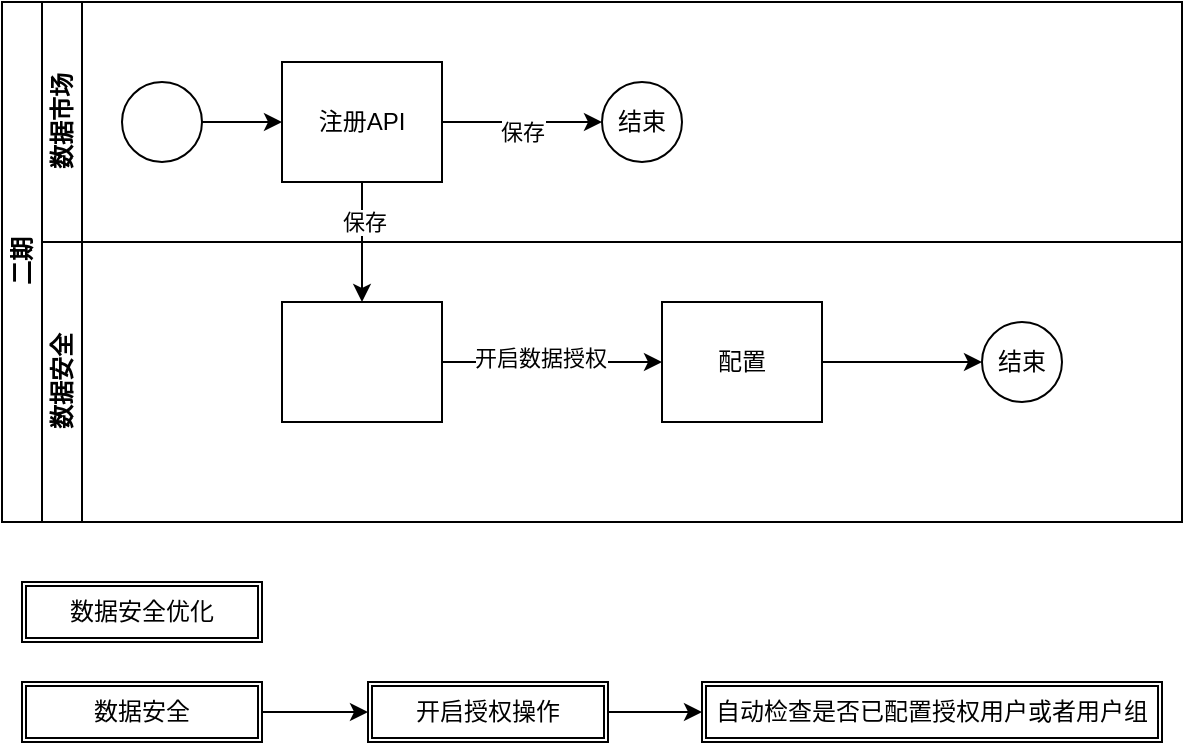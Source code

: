 <mxfile version="24.5.2" type="github">
  <diagram id="prtHgNgQTEPvFCAcTncT" name="Page-1">
    <mxGraphModel dx="968" dy="517" grid="1" gridSize="10" guides="1" tooltips="1" connect="1" arrows="1" fold="1" page="1" pageScale="1" pageWidth="827" pageHeight="1169" math="0" shadow="0">
      <root>
        <mxCell id="0" />
        <mxCell id="1" parent="0" />
        <mxCell id="dNxyNK7c78bLwvsdeMH5-19" value="二期" style="swimlane;html=1;childLayout=stackLayout;resizeParent=1;resizeParentMax=0;horizontal=0;startSize=20;horizontalStack=0;" parent="1" vertex="1">
          <mxGeometry x="120" y="120" width="590" height="260" as="geometry" />
        </mxCell>
        <mxCell id="dNxyNK7c78bLwvsdeMH5-20" value="数据市场" style="swimlane;html=1;startSize=20;horizontal=0;" parent="dNxyNK7c78bLwvsdeMH5-19" vertex="1">
          <mxGeometry x="20" width="570" height="120" as="geometry" />
        </mxCell>
        <mxCell id="dNxyNK7c78bLwvsdeMH5-25" value="" style="edgeStyle=orthogonalEdgeStyle;rounded=0;orthogonalLoop=1;jettySize=auto;html=1;" parent="dNxyNK7c78bLwvsdeMH5-20" source="dNxyNK7c78bLwvsdeMH5-23" target="dNxyNK7c78bLwvsdeMH5-24" edge="1">
          <mxGeometry relative="1" as="geometry" />
        </mxCell>
        <mxCell id="dNxyNK7c78bLwvsdeMH5-23" value="" style="ellipse;whiteSpace=wrap;html=1;" parent="dNxyNK7c78bLwvsdeMH5-20" vertex="1">
          <mxGeometry x="40" y="40" width="40" height="40" as="geometry" />
        </mxCell>
        <mxCell id="bALk0KtS8XHXc_KfvEAL-6" style="edgeStyle=orthogonalEdgeStyle;rounded=0;orthogonalLoop=1;jettySize=auto;html=1;" edge="1" parent="dNxyNK7c78bLwvsdeMH5-20" source="dNxyNK7c78bLwvsdeMH5-24" target="dNxyNK7c78bLwvsdeMH5-32">
          <mxGeometry relative="1" as="geometry">
            <mxPoint x="240" y="60" as="targetPoint" />
          </mxGeometry>
        </mxCell>
        <mxCell id="bALk0KtS8XHXc_KfvEAL-7" value="保存" style="edgeLabel;html=1;align=center;verticalAlign=middle;resizable=0;points=[];" vertex="1" connectable="0" parent="bALk0KtS8XHXc_KfvEAL-6">
          <mxGeometry y="-5" relative="1" as="geometry">
            <mxPoint as="offset" />
          </mxGeometry>
        </mxCell>
        <mxCell id="dNxyNK7c78bLwvsdeMH5-24" value="注册API" style="rounded=0;whiteSpace=wrap;html=1;fontFamily=Helvetica;fontSize=12;fontColor=#000000;align=center;" parent="dNxyNK7c78bLwvsdeMH5-20" vertex="1">
          <mxGeometry x="120" y="30" width="80" height="60" as="geometry" />
        </mxCell>
        <mxCell id="dNxyNK7c78bLwvsdeMH5-32" value="结束" style="ellipse;whiteSpace=wrap;html=1;" parent="dNxyNK7c78bLwvsdeMH5-20" vertex="1">
          <mxGeometry x="280" y="40" width="40" height="40" as="geometry" />
        </mxCell>
        <mxCell id="dNxyNK7c78bLwvsdeMH5-21" value="数据安全" style="swimlane;html=1;startSize=20;horizontal=0;" parent="dNxyNK7c78bLwvsdeMH5-19" vertex="1">
          <mxGeometry x="20" y="120" width="570" height="140" as="geometry" />
        </mxCell>
        <mxCell id="bALk0KtS8XHXc_KfvEAL-9" style="edgeStyle=orthogonalEdgeStyle;rounded=0;orthogonalLoop=1;jettySize=auto;html=1;entryX=0;entryY=0.5;entryDx=0;entryDy=0;" edge="1" parent="dNxyNK7c78bLwvsdeMH5-21" source="dNxyNK7c78bLwvsdeMH5-26" target="bALk0KtS8XHXc_KfvEAL-8">
          <mxGeometry relative="1" as="geometry" />
        </mxCell>
        <mxCell id="bALk0KtS8XHXc_KfvEAL-10" value="开启数据授权" style="edgeLabel;html=1;align=center;verticalAlign=middle;resizable=0;points=[];" vertex="1" connectable="0" parent="bALk0KtS8XHXc_KfvEAL-9">
          <mxGeometry x="-0.117" y="2" relative="1" as="geometry">
            <mxPoint as="offset" />
          </mxGeometry>
        </mxCell>
        <mxCell id="dNxyNK7c78bLwvsdeMH5-26" value="" style="rounded=0;whiteSpace=wrap;html=1;fontFamily=Helvetica;fontSize=12;fontColor=#000000;align=center;" parent="dNxyNK7c78bLwvsdeMH5-21" vertex="1">
          <mxGeometry x="120" y="30" width="80" height="60" as="geometry" />
        </mxCell>
        <mxCell id="bALk0KtS8XHXc_KfvEAL-12" style="edgeStyle=orthogonalEdgeStyle;rounded=0;orthogonalLoop=1;jettySize=auto;html=1;" edge="1" parent="dNxyNK7c78bLwvsdeMH5-21" source="bALk0KtS8XHXc_KfvEAL-8" target="bALk0KtS8XHXc_KfvEAL-11">
          <mxGeometry relative="1" as="geometry" />
        </mxCell>
        <mxCell id="bALk0KtS8XHXc_KfvEAL-8" value="配置" style="rounded=0;whiteSpace=wrap;html=1;fontFamily=Helvetica;fontSize=12;fontColor=#000000;align=center;" vertex="1" parent="dNxyNK7c78bLwvsdeMH5-21">
          <mxGeometry x="310" y="30" width="80" height="60" as="geometry" />
        </mxCell>
        <mxCell id="bALk0KtS8XHXc_KfvEAL-11" value="结束" style="ellipse;whiteSpace=wrap;html=1;" vertex="1" parent="dNxyNK7c78bLwvsdeMH5-21">
          <mxGeometry x="470" y="40" width="40" height="40" as="geometry" />
        </mxCell>
        <mxCell id="bALk0KtS8XHXc_KfvEAL-4" style="edgeStyle=orthogonalEdgeStyle;rounded=0;orthogonalLoop=1;jettySize=auto;html=1;entryX=0.5;entryY=0;entryDx=0;entryDy=0;" edge="1" parent="dNxyNK7c78bLwvsdeMH5-19" source="dNxyNK7c78bLwvsdeMH5-24" target="dNxyNK7c78bLwvsdeMH5-26">
          <mxGeometry relative="1" as="geometry" />
        </mxCell>
        <mxCell id="bALk0KtS8XHXc_KfvEAL-5" value="保存" style="edgeLabel;html=1;align=center;verticalAlign=middle;resizable=0;points=[];" vertex="1" connectable="0" parent="bALk0KtS8XHXc_KfvEAL-4">
          <mxGeometry x="-0.333" y="1" relative="1" as="geometry">
            <mxPoint as="offset" />
          </mxGeometry>
        </mxCell>
        <mxCell id="bALk0KtS8XHXc_KfvEAL-16" style="edgeStyle=orthogonalEdgeStyle;rounded=0;orthogonalLoop=1;jettySize=auto;html=1;entryX=0;entryY=0.5;entryDx=0;entryDy=0;" edge="1" parent="1" source="bALk0KtS8XHXc_KfvEAL-13" target="bALk0KtS8XHXc_KfvEAL-14">
          <mxGeometry relative="1" as="geometry" />
        </mxCell>
        <mxCell id="bALk0KtS8XHXc_KfvEAL-13" value="数据安全" style="shape=ext;double=1;rounded=0;whiteSpace=wrap;html=1;" vertex="1" parent="1">
          <mxGeometry x="130" y="460" width="120" height="30" as="geometry" />
        </mxCell>
        <mxCell id="bALk0KtS8XHXc_KfvEAL-17" style="edgeStyle=orthogonalEdgeStyle;rounded=0;orthogonalLoop=1;jettySize=auto;html=1;" edge="1" parent="1" source="bALk0KtS8XHXc_KfvEAL-14" target="bALk0KtS8XHXc_KfvEAL-15">
          <mxGeometry relative="1" as="geometry" />
        </mxCell>
        <mxCell id="bALk0KtS8XHXc_KfvEAL-14" value="开启授权操作" style="shape=ext;double=1;rounded=0;whiteSpace=wrap;html=1;" vertex="1" parent="1">
          <mxGeometry x="303" y="460" width="120" height="30" as="geometry" />
        </mxCell>
        <mxCell id="bALk0KtS8XHXc_KfvEAL-15" value="自动检查是否已配置授权用户或者用户组" style="shape=ext;double=1;rounded=0;whiteSpace=wrap;html=1;" vertex="1" parent="1">
          <mxGeometry x="470" y="460" width="230" height="30" as="geometry" />
        </mxCell>
        <mxCell id="bALk0KtS8XHXc_KfvEAL-18" value="数据安全优化" style="shape=ext;double=1;rounded=0;whiteSpace=wrap;html=1;" vertex="1" parent="1">
          <mxGeometry x="130" y="410" width="120" height="30" as="geometry" />
        </mxCell>
      </root>
    </mxGraphModel>
  </diagram>
</mxfile>
